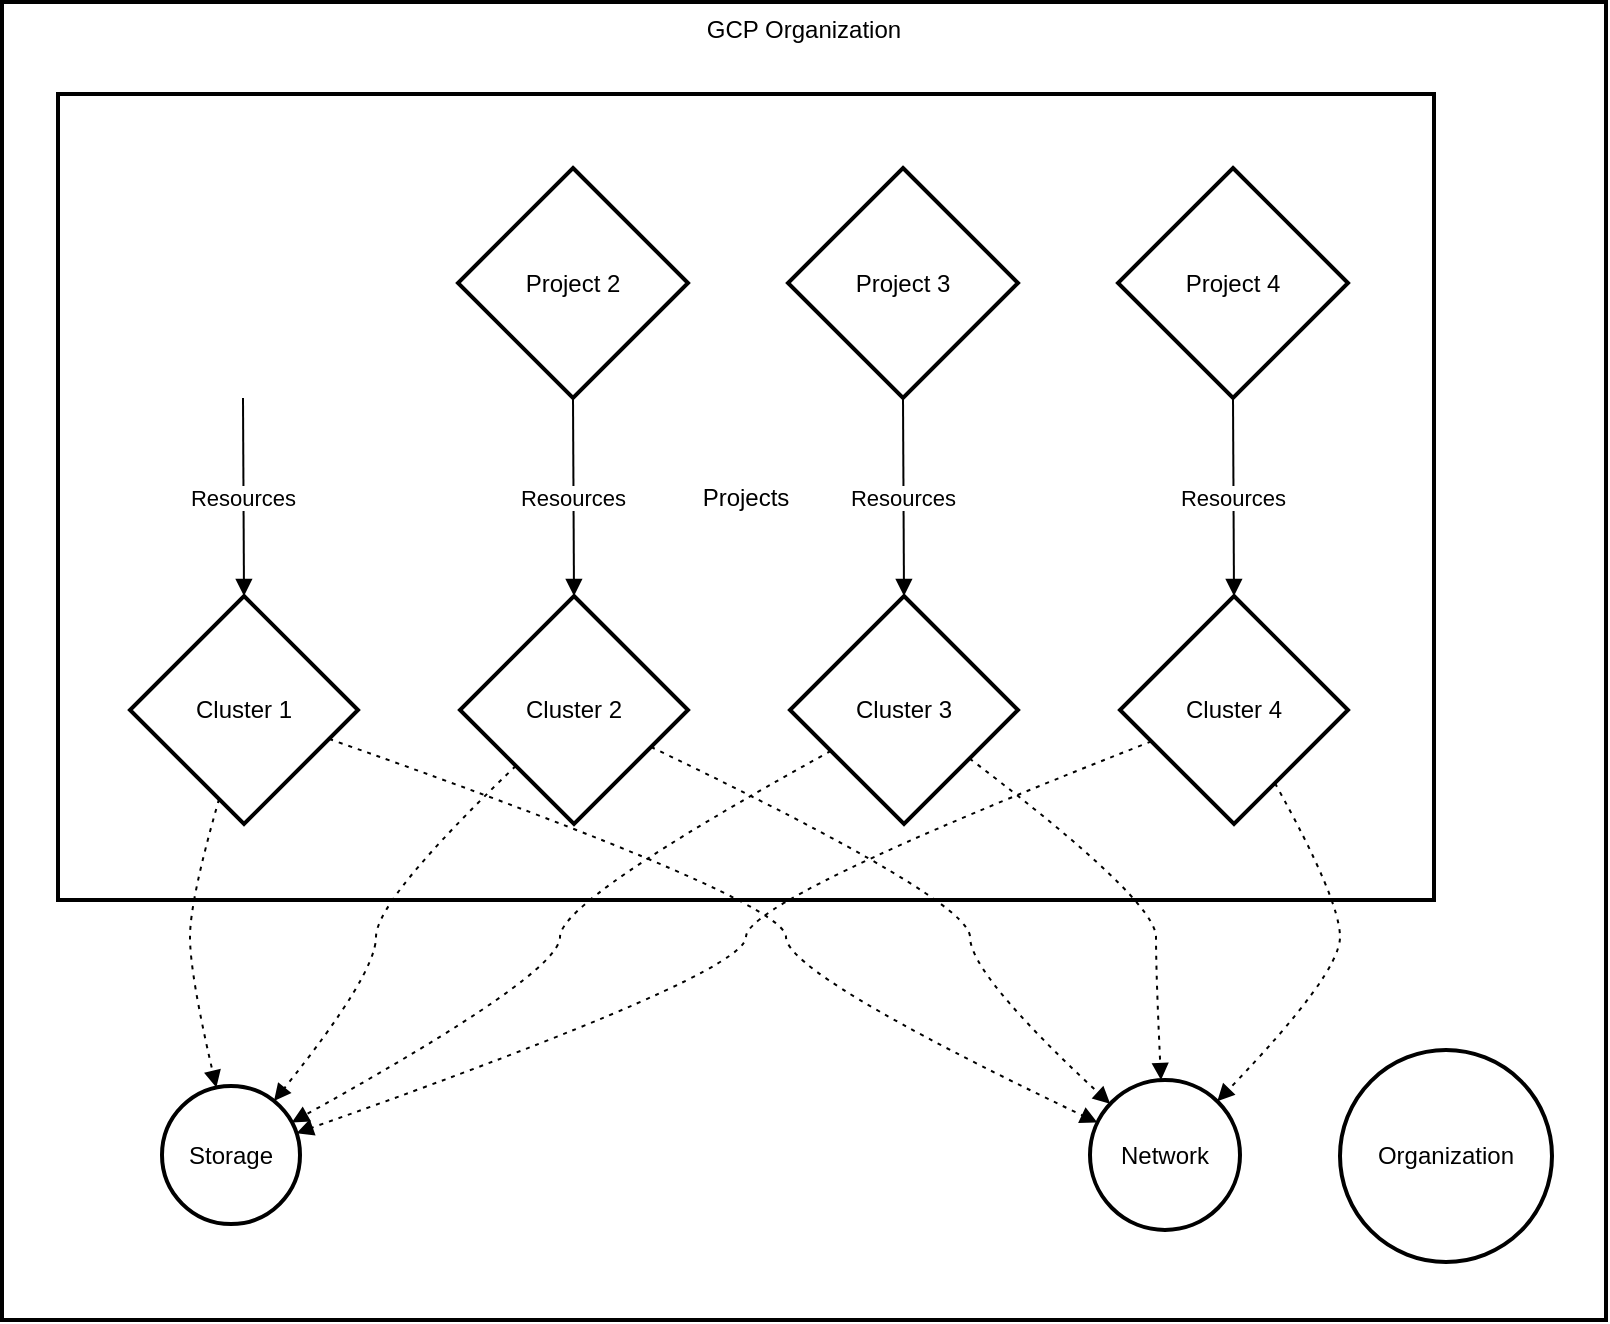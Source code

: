 <mxfile version="25.0.3">
  <diagram name="Page-1" id="211pv4WC7Fwa36eEEbmL">
    <mxGraphModel>
      <root>
        <mxCell id="0" />
        <mxCell id="1" parent="0" />
        <mxCell id="2" value="GCP Organization" style="whiteSpace=wrap;strokeWidth=2;verticalAlign=top;" vertex="1" parent="1">
          <mxGeometry x="8" y="8" width="802" height="659" as="geometry" />
        </mxCell>
        <mxCell id="3" value="Project 1" style="rhombus;strokeWidth=2;whiteSpace=wrap;" vertex="1" parent="2">
          <mxGeometry x="63" y="83" width="115" height="115" as="geometry" />
        </mxCell>
        <mxCell id="4" value="Projects" style="whiteSpace=wrap;strokeWidth=2;" vertex="1" parent="2">
          <mxGeometry x="28" y="46" width="688" height="403" as="geometry" />
        </mxCell>
        <mxCell id="5" value="Cluster 1" style="rhombus;strokeWidth=2;whiteSpace=wrap;" vertex="1" parent="2">
          <mxGeometry x="64" y="297" width="114" height="114" as="geometry" />
        </mxCell>
        <mxCell id="6" value="Project 2" style="rhombus;strokeWidth=2;whiteSpace=wrap;" vertex="1" parent="2">
          <mxGeometry x="228" y="83" width="115" height="115" as="geometry" />
        </mxCell>
        <mxCell id="7" value="Cluster 2" style="rhombus;strokeWidth=2;whiteSpace=wrap;" vertex="1" parent="2">
          <mxGeometry x="229" y="297" width="114" height="114" as="geometry" />
        </mxCell>
        <mxCell id="8" value="Project 3" style="rhombus;strokeWidth=2;whiteSpace=wrap;" vertex="1" parent="2">
          <mxGeometry x="393" y="83" width="115" height="115" as="geometry" />
        </mxCell>
        <mxCell id="9" value="Cluster 3" style="rhombus;strokeWidth=2;whiteSpace=wrap;" vertex="1" parent="2">
          <mxGeometry x="394" y="297" width="114" height="114" as="geometry" />
        </mxCell>
        <mxCell id="10" value="Project 4" style="rhombus;strokeWidth=2;whiteSpace=wrap;" vertex="1" parent="2">
          <mxGeometry x="558" y="83" width="115" height="115" as="geometry" />
        </mxCell>
        <mxCell id="11" value="Cluster 4" style="rhombus;strokeWidth=2;whiteSpace=wrap;" vertex="1" parent="2">
          <mxGeometry x="559" y="297" width="114" height="114" as="geometry" />
        </mxCell>
        <mxCell id="12" value="Storage" style="ellipse;aspect=fixed;strokeWidth=2;whiteSpace=wrap;" vertex="1" parent="2">
          <mxGeometry x="80" y="542" width="69" height="69" as="geometry" />
        </mxCell>
        <mxCell id="13" value="Network" style="ellipse;aspect=fixed;strokeWidth=2;whiteSpace=wrap;" vertex="1" parent="2">
          <mxGeometry x="544" y="539" width="75" height="75" as="geometry" />
        </mxCell>
        <mxCell id="14" value="Organization" style="ellipse;aspect=fixed;strokeWidth=2;whiteSpace=wrap;" vertex="1" parent="2">
          <mxGeometry x="669" y="524" width="106" height="106" as="geometry" />
        </mxCell>
        <mxCell id="15" value="Resources" style="curved=1;startArrow=none;endArrow=block;exitX=0.5;exitY=1;entryX=0.5;entryY=0;" edge="1" parent="2" source="3" target="5">
          <mxGeometry relative="1" as="geometry">
            <Array as="points" />
          </mxGeometry>
        </mxCell>
        <mxCell id="16" value="Resources" style="curved=1;startArrow=none;endArrow=block;exitX=0.5;exitY=1;entryX=0.5;entryY=0;" edge="1" parent="2" source="6" target="7">
          <mxGeometry relative="1" as="geometry">
            <Array as="points" />
          </mxGeometry>
        </mxCell>
        <mxCell id="17" value="Resources" style="curved=1;startArrow=none;endArrow=block;exitX=0.5;exitY=1;entryX=0.5;entryY=0;" edge="1" parent="2" source="8" target="9">
          <mxGeometry relative="1" as="geometry">
            <Array as="points" />
          </mxGeometry>
        </mxCell>
        <mxCell id="18" value="Resources" style="curved=1;startArrow=none;endArrow=block;exitX=0.5;exitY=1;entryX=0.5;entryY=0;" edge="1" parent="2" source="10" target="11">
          <mxGeometry relative="1" as="geometry">
            <Array as="points" />
          </mxGeometry>
        </mxCell>
        <mxCell id="19" value="" style="curved=1;dashed=1;dashPattern=2 3;startArrow=none;endArrow=block;exitX=0.36;exitY=1;entryX=0.39;entryY=0;" edge="1" parent="2" source="5" target="12">
          <mxGeometry relative="1" as="geometry">
            <Array as="points">
              <mxPoint x="94" y="449" />
              <mxPoint x="94" y="486" />
            </Array>
          </mxGeometry>
        </mxCell>
        <mxCell id="20" value="" style="curved=1;dashed=1;dashPattern=2 3;startArrow=none;endArrow=block;exitX=1;exitY=0.67;entryX=0;entryY=0.26;" edge="1" parent="2" source="5" target="13">
          <mxGeometry relative="1" as="geometry">
            <Array as="points">
              <mxPoint x="392" y="449" />
              <mxPoint x="392" y="486" />
            </Array>
          </mxGeometry>
        </mxCell>
        <mxCell id="21" value="" style="curved=1;dashed=1;dashPattern=2 3;startArrow=none;endArrow=block;exitX=0;exitY=0.98;entryX=0.9;entryY=0;" edge="1" parent="2" source="7" target="12">
          <mxGeometry relative="1" as="geometry">
            <Array as="points">
              <mxPoint x="187" y="449" />
              <mxPoint x="187" y="486" />
            </Array>
          </mxGeometry>
        </mxCell>
        <mxCell id="22" value="" style="curved=1;dashed=1;dashPattern=2 3;startArrow=none;endArrow=block;exitX=1;exitY=0.74;entryX=0;entryY=0.03;" edge="1" parent="2" source="7" target="13">
          <mxGeometry relative="1" as="geometry">
            <Array as="points">
              <mxPoint x="484" y="449" />
              <mxPoint x="484" y="486" />
            </Array>
          </mxGeometry>
        </mxCell>
        <mxCell id="23" value="" style="curved=1;dashed=1;dashPattern=2 3;startArrow=none;endArrow=block;exitX=0;exitY=0.78;entryX=1;entryY=0.23;" edge="1" parent="2" source="9" target="12">
          <mxGeometry relative="1" as="geometry">
            <Array as="points">
              <mxPoint x="279" y="449" />
              <mxPoint x="279" y="486" />
            </Array>
          </mxGeometry>
        </mxCell>
        <mxCell id="24" value="" style="curved=1;dashed=1;dashPattern=2 3;startArrow=none;endArrow=block;exitX=1;exitY=0.87;entryX=0.47;entryY=0;" edge="1" parent="2" source="9" target="13">
          <mxGeometry relative="1" as="geometry">
            <Array as="points">
              <mxPoint x="577" y="449" />
              <mxPoint x="577" y="486" />
            </Array>
          </mxGeometry>
        </mxCell>
        <mxCell id="25" value="" style="curved=1;dashed=1;dashPattern=2 3;startArrow=none;endArrow=block;exitX=0;exitY=0.69;entryX=1;entryY=0.33;" edge="1" parent="2" source="11" target="12">
          <mxGeometry relative="1" as="geometry">
            <Array as="points">
              <mxPoint x="372" y="449" />
              <mxPoint x="372" y="486" />
            </Array>
          </mxGeometry>
        </mxCell>
        <mxCell id="26" value="" style="curved=1;dashed=1;dashPattern=2 3;startArrow=none;endArrow=block;exitX=0.78;exitY=1;entryX=0.99;entryY=0;" edge="1" parent="2" source="11" target="13">
          <mxGeometry relative="1" as="geometry">
            <Array as="points">
              <mxPoint x="669" y="449" />
              <mxPoint x="669" y="486" />
            </Array>
          </mxGeometry>
        </mxCell>
      </root>
    </mxGraphModel>
  </diagram>
</mxfile>

